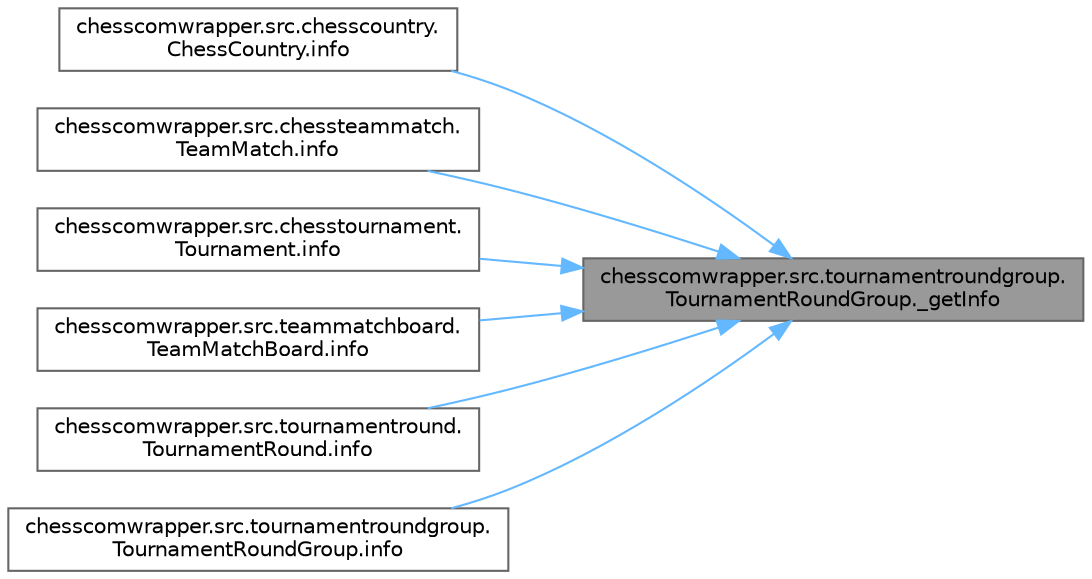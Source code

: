 digraph "chesscomwrapper.src.tournamentroundgroup.TournamentRoundGroup._getInfo"
{
 // LATEX_PDF_SIZE
  bgcolor="transparent";
  edge [fontname=Helvetica,fontsize=10,labelfontname=Helvetica,labelfontsize=10];
  node [fontname=Helvetica,fontsize=10,shape=box,height=0.2,width=0.4];
  rankdir="RL";
  Node1 [label="chesscomwrapper.src.tournamentroundgroup.\lTournamentRoundGroup._getInfo",height=0.2,width=0.4,color="gray40", fillcolor="grey60", style="filled", fontcolor="black",tooltip=" "];
  Node1 -> Node2 [dir="back",color="steelblue1",style="solid"];
  Node2 [label="chesscomwrapper.src.chesscountry.\lChessCountry.info",height=0.2,width=0.4,color="grey40", fillcolor="white", style="filled",URL="$classchesscomwrapper_1_1src_1_1chesscountry_1_1_chess_country.html#a12463578458d76758be4c68fd9623a07",tooltip=" "];
  Node1 -> Node3 [dir="back",color="steelblue1",style="solid"];
  Node3 [label="chesscomwrapper.src.chessteammatch.\lTeamMatch.info",height=0.2,width=0.4,color="grey40", fillcolor="white", style="filled",URL="$classchesscomwrapper_1_1src_1_1chessteammatch_1_1_team_match.html#aad4d4029d6e3cd6804baffe45dcf4ba6",tooltip=" "];
  Node1 -> Node4 [dir="back",color="steelblue1",style="solid"];
  Node4 [label="chesscomwrapper.src.chesstournament.\lTournament.info",height=0.2,width=0.4,color="grey40", fillcolor="white", style="filled",URL="$classchesscomwrapper_1_1src_1_1chesstournament_1_1_tournament.html#a1bf5e722b1765de93b2d97cdcb6f61a9",tooltip=" "];
  Node1 -> Node5 [dir="back",color="steelblue1",style="solid"];
  Node5 [label="chesscomwrapper.src.teammatchboard.\lTeamMatchBoard.info",height=0.2,width=0.4,color="grey40", fillcolor="white", style="filled",URL="$classchesscomwrapper_1_1src_1_1teammatchboard_1_1_team_match_board.html#a02f2be9735874e9b8bba33d2bc5e27ce",tooltip=" "];
  Node1 -> Node6 [dir="back",color="steelblue1",style="solid"];
  Node6 [label="chesscomwrapper.src.tournamentround.\lTournamentRound.info",height=0.2,width=0.4,color="grey40", fillcolor="white", style="filled",URL="$classchesscomwrapper_1_1src_1_1tournamentround_1_1_tournament_round.html#a49b1b7b60b1131cadc80c2e160ddbc70",tooltip=" "];
  Node1 -> Node7 [dir="back",color="steelblue1",style="solid"];
  Node7 [label="chesscomwrapper.src.tournamentroundgroup.\lTournamentRoundGroup.info",height=0.2,width=0.4,color="grey40", fillcolor="white", style="filled",URL="$classchesscomwrapper_1_1src_1_1tournamentroundgroup_1_1_tournament_round_group.html#a6b42fa4cd768c48fbfd26ffa7e35ac6a",tooltip=" "];
}
